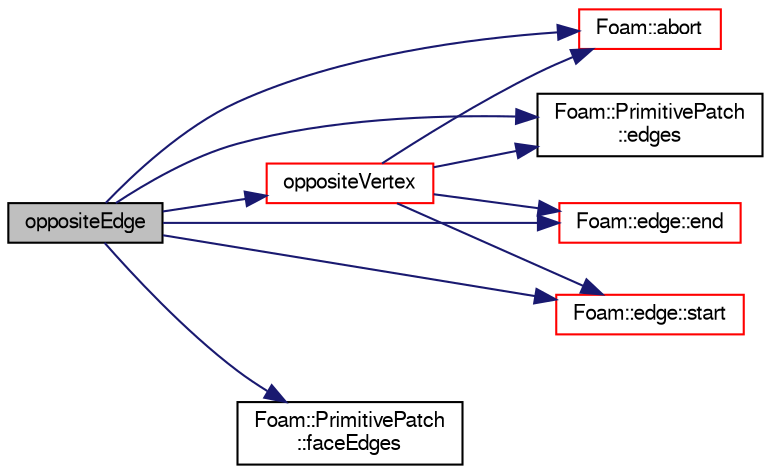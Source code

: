 digraph "oppositeEdge"
{
  bgcolor="transparent";
  edge [fontname="FreeSans",fontsize="10",labelfontname="FreeSans",labelfontsize="10"];
  node [fontname="FreeSans",fontsize="10",shape=record];
  rankdir="LR";
  Node430 [label="oppositeEdge",height=0.2,width=0.4,color="black", fillcolor="grey75", style="filled", fontcolor="black"];
  Node430 -> Node431 [color="midnightblue",fontsize="10",style="solid",fontname="FreeSans"];
  Node431 [label="Foam::abort",height=0.2,width=0.4,color="red",URL="$a21124.html#a447107a607d03e417307c203fa5fb44b"];
  Node430 -> Node474 [color="midnightblue",fontsize="10",style="solid",fontname="FreeSans"];
  Node474 [label="Foam::PrimitivePatch\l::edges",height=0.2,width=0.4,color="black",URL="$a27538.html#a21d764179912ddda5c6f95193c289846",tooltip="Return list of edges, address into LOCAL point list. "];
  Node430 -> Node475 [color="midnightblue",fontsize="10",style="solid",fontname="FreeSans"];
  Node475 [label="Foam::edge::end",height=0.2,width=0.4,color="red",URL="$a27210.html#a5ac1c619caccdf5bcf8c3d58a409849f",tooltip="Return end vertex label. "];
  Node430 -> Node477 [color="midnightblue",fontsize="10",style="solid",fontname="FreeSans"];
  Node477 [label="Foam::PrimitivePatch\l::faceEdges",height=0.2,width=0.4,color="black",URL="$a27538.html#adbfcf489a527a07c33d684834faace79",tooltip="Return face-edge addressing. "];
  Node430 -> Node478 [color="midnightblue",fontsize="10",style="solid",fontname="FreeSans"];
  Node478 [label="oppositeVertex",height=0.2,width=0.4,color="red",URL="$a25538.html#ad78556d7d01f6219bb13005e24171127",tooltip="Get vertex (local numbering) opposite edge. "];
  Node478 -> Node474 [color="midnightblue",fontsize="10",style="solid",fontname="FreeSans"];
  Node478 -> Node480 [color="midnightblue",fontsize="10",style="solid",fontname="FreeSans"];
  Node480 [label="Foam::edge::start",height=0.2,width=0.4,color="red",URL="$a27210.html#afe56bdd2031bbf8321e35e2330c0b990",tooltip="Return start vertex label. "];
  Node478 -> Node475 [color="midnightblue",fontsize="10",style="solid",fontname="FreeSans"];
  Node478 -> Node431 [color="midnightblue",fontsize="10",style="solid",fontname="FreeSans"];
  Node430 -> Node480 [color="midnightblue",fontsize="10",style="solid",fontname="FreeSans"];
}
